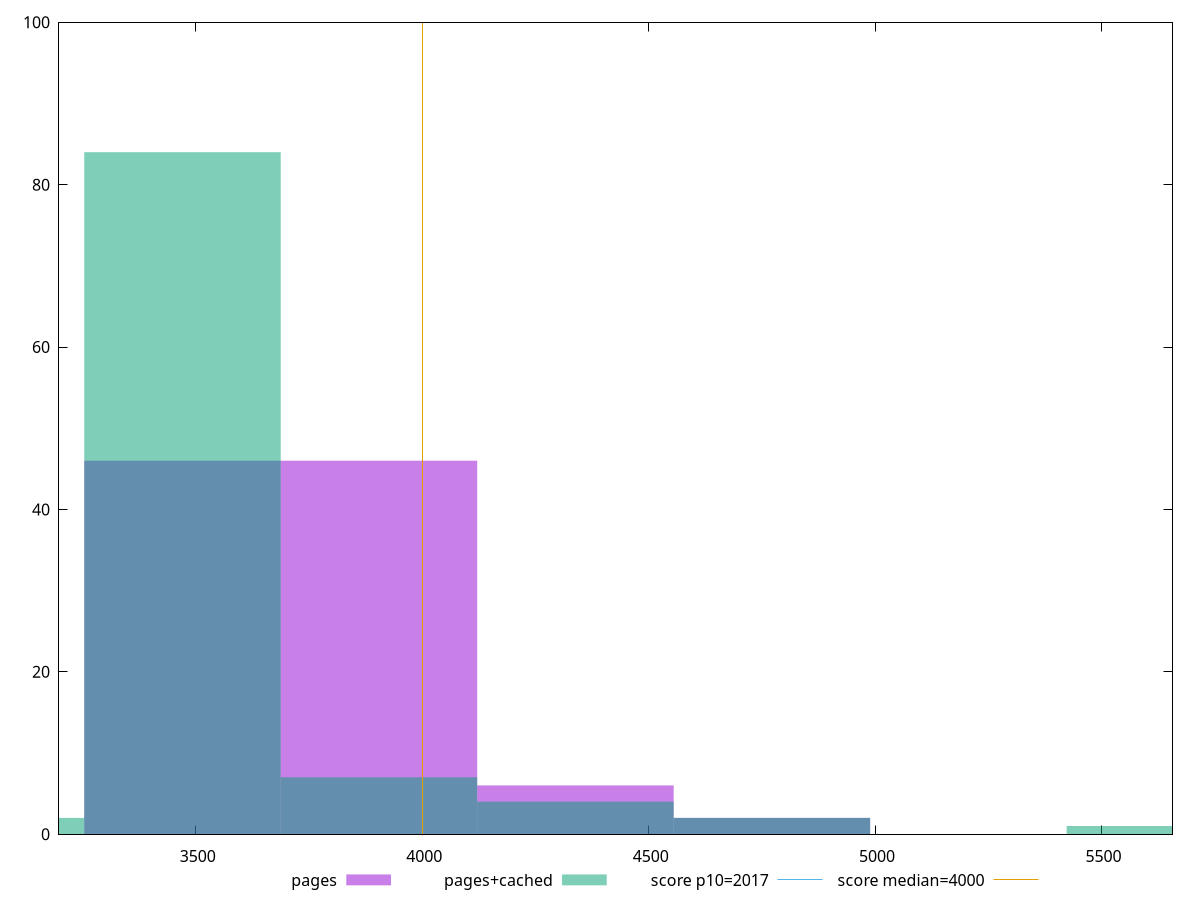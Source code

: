 reset

$pages <<EOF
4338.253207772705 6
3470.6025662181637 46
3904.427886995434 46
4772.078528549975 2
EOF

$pagesCached <<EOF
4772.078528549975 2
3470.6025662181637 84
4338.253207772705 4
3904.427886995434 7
5639.729170104516 1
3036.7772454408932 2
EOF

set key outside below
set boxwidth 433.82532077727046
set xrange [3197.9680000000003:5656.6159999999945]
set yrange [0:100]
set trange [0:100]
set style fill transparent solid 0.5 noborder

set parametric
set terminal svg size 640, 500 enhanced background rgb 'white'
set output "report_00009_2021-02-08T22-37-41.559Z/mainthread-work-breakdown/comparison/histogram/0_vs_1.svg"

plot $pages title "pages" with boxes, \
     $pagesCached title "pages+cached" with boxes, \
     2017,t title "score p10=2017", \
     4000,t title "score median=4000"

reset

